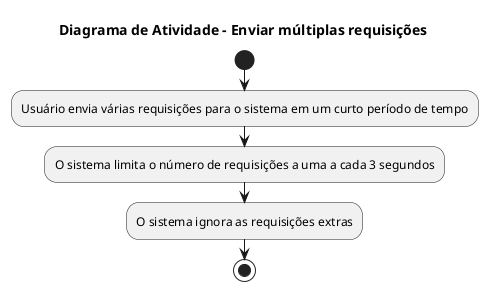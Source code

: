 @startuml

title Diagrama de Atividade - Enviar múltiplas requisições

start
:Usuário envia várias requisições para o sistema em um curto período de tempo;
:O sistema limita o número de requisições a uma a cada 3 segundos;
:O sistema ignora as requisições extras;
stop

@enduml
